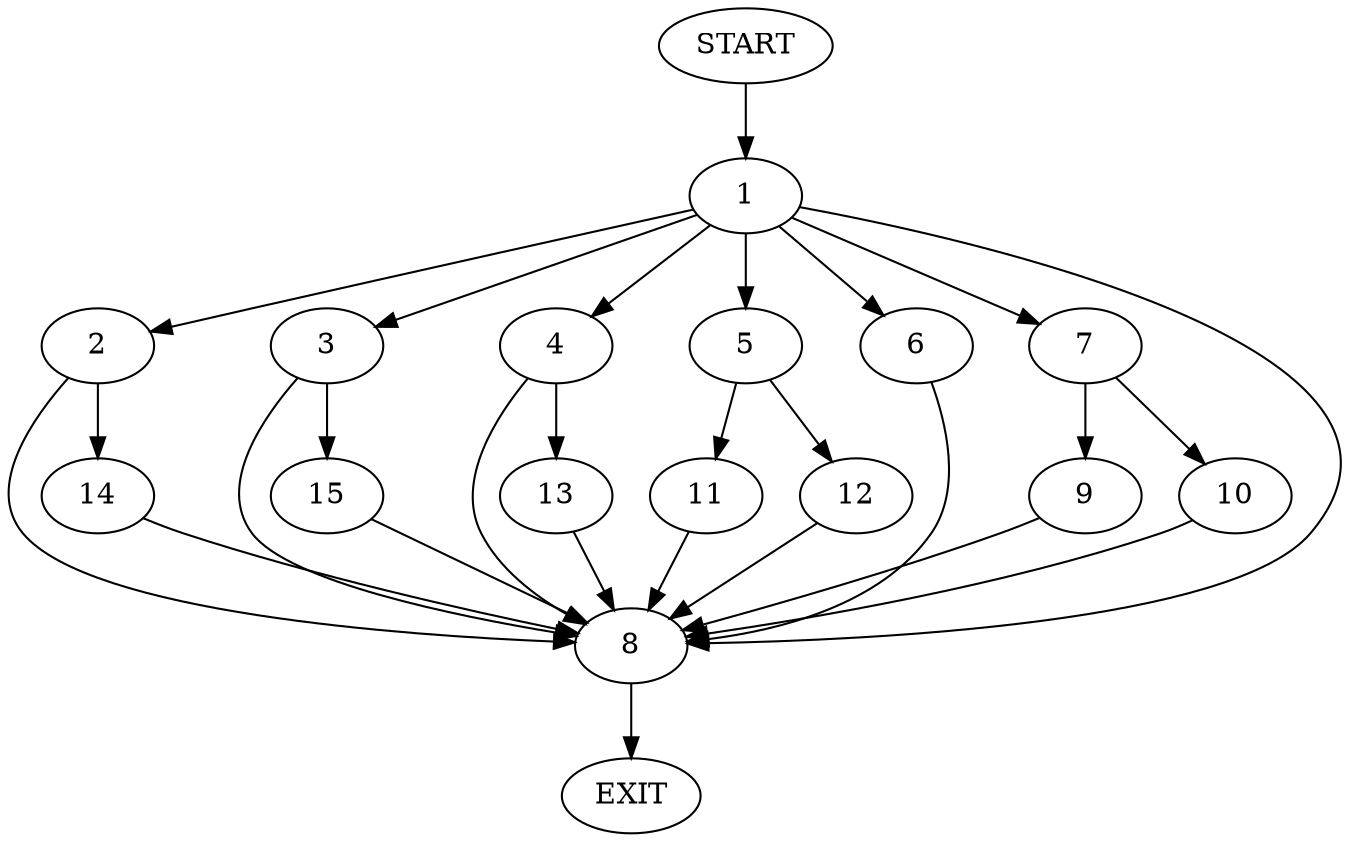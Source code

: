 digraph {
0 [label="START"]
16 [label="EXIT"]
0 -> 1
1 -> 2
1 -> 3
1 -> 4
1 -> 5
1 -> 6
1 -> 7
1 -> 8
7 -> 9
7 -> 10
5 -> 11
5 -> 12
8 -> 16
6 -> 8
4 -> 13
4 -> 8
2 -> 14
2 -> 8
3 -> 8
3 -> 15
11 -> 8
12 -> 8
9 -> 8
10 -> 8
14 -> 8
15 -> 8
13 -> 8
}
